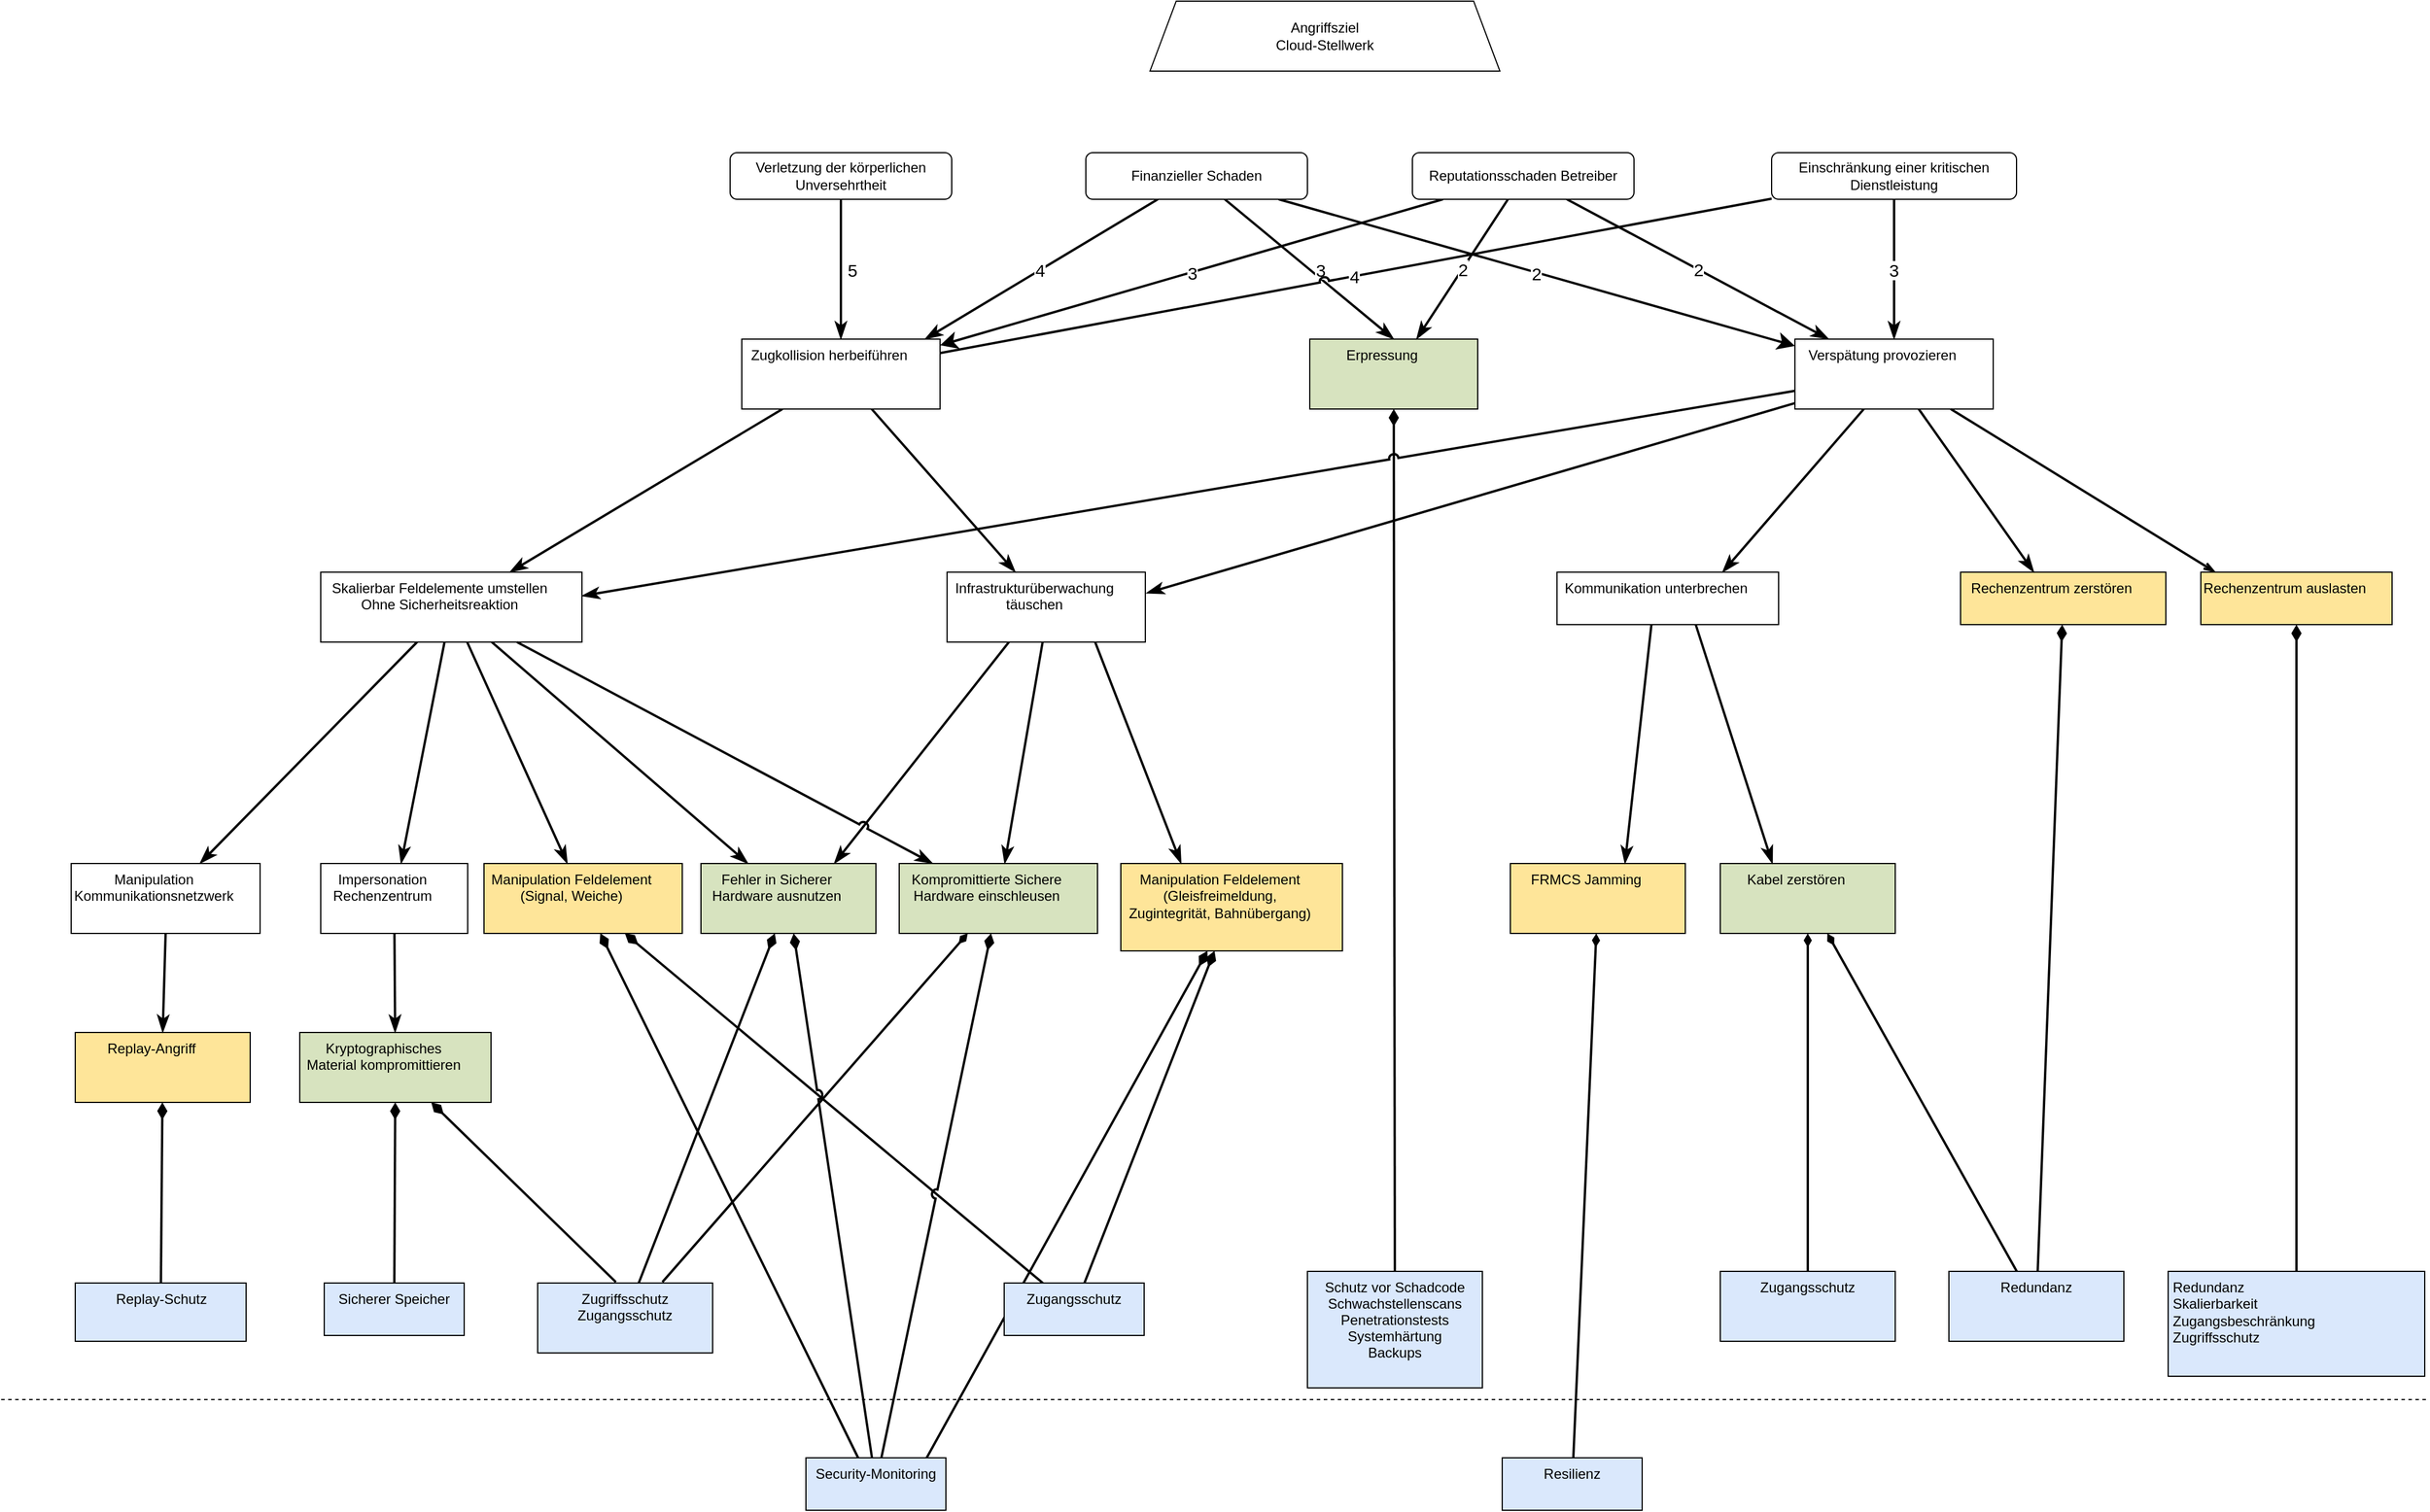 <mxfile compressed="false" version="19.0.2" type="device">
  <diagram name="Zeichenblatt-1" id="Zeichenblatt-1">
    <mxGraphModel dx="2188" dy="2672" grid="1" gridSize="10" guides="1" tooltips="1" connect="1" arrows="1" fold="1" page="1" pageScale="1" pageWidth="827" pageHeight="1169" math="0" shadow="0">
      <root>
        <object tooltip="" id="0">
          <ag_global_attributes>
            <ag_global_attribute name="Resources" value="" iconName="hammer" min="0" max="5" />
            <ag_global_attribute name="Knowledge" value="" iconName="lightbulb" min="0" max="5" />
            <ag_global_attribute name="Location" value="" iconName="map_pin_ellipse" min="0" max="1" />
            <ag_global_attribute name="Impact" value="" iconName="flame" min="0" max="5" />
          </ag_global_attributes>
          <ag_attributes />
          <ag_computed_attributes />
          <ag_aggregation_functions>
            <ag_aggregation_function name="default" id="6b1d22791hih8" default="activity_w;link" fn="function (collection) { &#xa;    var result = null; &#xa;    if (collection.childAttributes.length == 1) { &#xa;        result = collection.childAttributes[0].attributes;&#xa;        result._marking = collection.childAttributes[0].id;&#xa;    } else { &#xa;        var candidates = []; &#xa;        var worstValue = 0; &#xa;        collection.childAttributes.forEach(function(child) { &#xa;            var value = parseInt(child.computedAttribute); &#xa;            if (value &gt; worstValue) { &#xa;                worstValue = value; &#xa;                candidates = []; &#xa;                candidates.push(child); &#xa;            } else if (value == worstValue) { &#xa;                candidates.push(child); &#xa;            } &#xa;        }); &#xa;        var tiebreaker = function(candidates, name, max) { &#xa;            var min_value = max; &#xa;            candidates.forEach(function(node) { &#xa;                min_value = Math.min(min_value, node.attributes[name]); &#xa;            }); &#xa;            result = []; &#xa;            candidates.forEach(function(node) { &#xa;                if (node.attributes[name] == min_value) { &#xa;                    result.push(node); &#xa;                } &#xa;            }); &#xa;            return result; &#xa;        }; &#xa;        if (candidates.length &gt; 1) { &#xa;            candidates = tiebreaker(candidates, &quot;Resources&quot;, collection.globalAttributes[&quot;Resources&quot;].max); &#xa;            if (candidates.length &gt; 1) { &#xa;                candidates = tiebreaker(candidates, &quot;Knowledge&quot;, collection.globalAttributes[&quot;Knowledge&quot;].max); &#xa;            } &#xa;        } &#xa;        result = candidates[0].attributes;&#xa;        result._marking = candidates[0].id;&#xa;    } &#xa;    return result; &#xa;}" />
            <ag_aggregation_function name="AND" id="gf0d4f199018" default="and" fn="function (collection) { &#xa;    var result = {}; &#xa;    var ids = [];&#xa;    collection.childAttributes.forEach(function(child) { &#xa;    for (var attribute in child.attributes) { &#xa;            if (attribute in result) { &#xa;                result[attribute] += parseInt(child.attributes[attribute]); &#xa;            } else { &#xa;                result[attribute] = parseInt(child.attributes[attribute]); &#xa;            } &#xa;        }&#xa;        ids.push(child.id);&#xa;    }); &#xa;    for (var attribute in result) { &#xa;        if (attribute in collection.globalAttributes) { &#xa;            result[attribute] = Math.min(collection.globalAttributes[attribute].max, result[attribute]); &#xa;        } &#xa;    }&#xa;    result._marking = ids.join(&quot;;&quot;);&#xa;    return result; &#xa;}" />
            <ag_aggregation_function name="Security Control" id="73f575i0ghij5" default="activity_g;activity_y" fn="function (collection) { &#xa;    var result = {}; &#xa;    for (var attribute in collection.localAttributes) { &#xa;        result[attribute] = parseInt(collection.localAttributes[attribute]); &#xa;    } &#xa;    collection.childAttributes.forEach(function(child) { &#xa;        for (var attribute in child.attributes) { &#xa;            if (attribute in collection.globalAttributes) { &#xa;                if (attribute in result) { &#xa;                    result[attribute] += parseInt(child.attributes[attribute]); &#xa;                } &#xa;            } &#xa;        } &#xa;    }); &#xa;    for (var attribute in result) { &#xa;        if (attribute in collection.globalAttributes) { &#xa;            result[attribute] = Math.min(collection.globalAttributes[attribute].max, result[attribute]); &#xa;        } &#xa;    } &#xa;    return result; &#xa;}" />
            <ag_aggregation_function name="Risk" id="egf49jfgj408" default="consequence" fn="function (collection) {  &#xa;    var maxRisk = &quot;L&quot;; &#xa;    var matrix = [ &#xa;        [&quot;L&quot;, &quot;L&quot;, &quot;L&quot;, &quot;L&quot;, &quot;L&quot;], &#xa;        [&quot;L&quot;, &quot;L&quot;, &quot;M&quot;, &quot;M&quot;, &quot;M&quot;], &#xa;        [&quot;L&quot;, &quot;M&quot;, &quot;M&quot;, &quot;S&quot;, &quot;S&quot;], &#xa;        [&quot;L&quot;, &quot;M&quot;, &quot;S&quot;, &quot;V&quot;, &quot;V&quot;], &#xa;        [&quot;L&quot;, &quot;M&quot;, &quot;S&quot;, &quot;V&quot;, &quot;V&quot;], &#xa;    ];&#xa;    var updatedImpacts = [];&#xa;    var ids = [];&#xa; &#xa;    var compareRisk = function(risk1, risk2) { &#xa;        /*&#xa;        * Returns:&#xa;        *  - Null: if one of the parameters is not a character representing a risk&#xa;        *  - Negativ integer: if risk1 &lt; risk2&#xa;        *  - Zero: if risks are equal&#xa;        *  - Positive integer: if risk1 &gt; risk2&#xa;        */&#xa;        var values = [&quot;L&quot;, &quot;M&quot;, &quot;S&quot;, &quot;V&quot;]; &#xa;        var index_risk1 = values.indexOf(risk1); &#xa;        var index_risk2 = values.indexOf(risk2); &#xa; &#xa;        if (index_risk1 == -1 || index_risk2 == -1) { &#xa;            return null; &#xa;        } &#xa;        return index_risk1 - index_risk2; &#xa; &#xa;    } &#xa;     &#xa;    collection.childAttributes.forEach(function(child) {  &#xa;        var impact = 1;  &#xa;        if (child.edgeWeight !== null) {  &#xa;            impact = parseInt(child.edgeWeight);  &#xa;        }&#xa;        var _impact = parseInt(child.attributes._impact) || 0;&#xa;        impact = Math.max(impact - _impact, 1);&#xa;        updatedImpacts.push(child.id + &#39;:&#39; + impact);&#xa;        var af = parseInt(child.computedAttribute) || parseInt(child.attributes._af);&#xa;        risk = matrix[af - 1][impact - 1];&#xa;        result = compareRisk(risk, maxRisk);&#xa;        if (result &gt; 0) { &#xa;            maxRisk = risk;&#xa;            ids = [child.id];&#xa;        } else if (result == 0){&#xa;            ids.push(child.id);&#xa;        }&#xa;    });  &#xa;  &#xa;    var result = {&#39;_risk&#39;: maxRisk, &quot;_marking&quot;: ids.join(&quot;;&quot;)};&#xa;    if (updatedImpacts.length &gt; 0) {&#xa;        result._weight = updatedImpacts.join(&#39;;&#39;);&#xa;    }&#xa;    return result;&#xa;}" />
            <ag_aggregation_function name="Impact" id="3j7heb16d5f6" default="" fn="function(collection) {&#xa;    var impact = 0;&#xa;    var result = {}&#xa;    &#xa;    collection.childAttributes.forEach(function(child) {&#xa;        if (&quot;Impact&quot; in child.attributes) {&#xa;            impact += parseInt(child.attributes[&quot;Impact&quot;]);&#xa;        } else if (&quot;Resources&quot; in child.attributes &amp;&amp; &quot;Knowledge&quot; in child.attributes &amp;&amp; &quot;Location&quot; in child.attributes) {&#xa;            result._af = child.computedAttribute&#xa;            result._marking = child.id;&#xa;        }&#xa;    });&#xa;    result._impact = Math.min(impact, collection.globalAttributes[&quot;Impact&quot;].max);&#xa;    &#xa;    return result;&#xa;}" />
          </ag_aggregation_functions>
          <ag_computed_attributes_functions>
            <ag_computed_attributes_function name="default" id="dbg60ff69g9a" default="activity_w;activity_g;activity_y" fn="function (collection) { &#xa;    var colorMatrix = {&#xa;        5: {&quot;fillColor&quot;: &quot;#cc0000&quot;, &quot;fontColor&quot;: &quot;#ffffff&quot;},&#xa;        4: {&quot;fillColor&quot;: &quot;#ff4000&quot;, &quot;fontColor&quot;: &quot;#ffffff&quot;},&#xa;        3: {&quot;fillColor&quot;: &quot;#ffdd00&quot;, &quot;fontColor&quot;: &quot;#000000&quot;},&#xa;        2: {&quot;fillColor&quot;: &quot;#d4ff00&quot;, &quot;fontColor&quot;: &quot;#000000&quot;},&#xa;        1: {&quot;fillColor&quot;: &quot;#40ff00&quot;, &quot;fontColor&quot;: &quot;#000000&quot;}&#xa;    }&#xa;    var matrix = [ &#xa;        [5, 5, 4, 3, 2], &#xa;        [5, 4, 4, 3, 2], &#xa;        [5, 4, 4, 3, 2], &#xa;        [4, 3, 3, 2, 1], &#xa;        [3, 2, 2, 1, 1], &#xa;    ];&#xa;    var result = {};&#xa;    &#xa;    if (&quot;Knowledge&quot; in collection.cellAttributes &amp;&amp; &quot;Resources&quot; in collection.cellAttributes) {&#xa;        var knowledgeIndex = parseInt(collection.cellAttributes[&quot;Knowledge&quot;]) - 1; &#xa;        var resourcesIndex = parseInt(collection.cellAttributes[&quot;Resources&quot;]) - 1;&#xa;        &#xa;        var value = Math.min(5, &#xa;            Math.max(collection.globalAttributes[&quot;Location&quot;].max, &#xa;                Math.max( matrix[knowledgeIndex][resourcesIndex] - parseInt(collection.cellAttributes[&quot;Location&quot;])) &#xa;            ));&#xa;        result = colorMatrix[value] || result;&#xa;        result[&quot;value&quot;] = value;&#xa;    }&#xa;    &#xa;    return result;&#xa;}" />
            <ag_computed_attributes_function name="Risk" id="6c831697g9i0a" default="consequence" fn="function(collection){&#xa;    var riskMatrix = {&#xa;        &quot;V&quot;: {&quot;fillColor&quot;: &quot;#cc0000&quot;, &quot;fontColor&quot;: &quot;#ffffff&quot;},&#xa;        &quot;S&quot;: {&quot;fillColor&quot;: &quot;#ff4000&quot;, &quot;fontColor&quot;: &quot;#ffffff&quot;},&#xa;        &quot;M&quot;: {&quot;fillColor&quot;: &quot;#ffdd00&quot;, &quot;fontColor&quot;: &quot;#000000&quot;},&#xa;        &quot;L&quot;: {&quot;fillColor&quot;: &quot;#40ff00&quot;, &quot;fontColor&quot;: &quot;#000000&quot;},&#xa;    };&#xa;    var result = {};&#xa;    &#xa;    if (&quot;_risk&quot; in collection.cellAttributes) {&#xa;        var risk = collection.cellAttributes[&quot;_risk&quot;];&#xa;        result = riskMatrix[risk] || result;&#xa;        result[&quot;value&quot;] = risk;&#xa;    }&#xa;    &#xa;    return result; &#xa;}" />
          </ag_computed_attributes_functions>
          <mxCell />
        </object>
        <object label="Verbinder" id="1">
          <ag_attributes />
          <ag_computed_attributes />
          <mxCell style="" parent="0" />
        </object>
        <object label="Skalierbar Feldelemente umstellen&#xa;Ohne Sicherheitsreaktion" id="vUpLBa6X5mZJnKH7JWD7-17">
          <ag_attributes label="NaN" Resources="5" Knowledge="5" Location="0" _marking="vUpLBa6X5mZJnKH7JWD7-18" />
          <ag_computed_attributes fillColor="#40ff00" fontColor="#000000" value="1" />
          <ag_computed_attributes_function_reference ag_computed_attributes_function_reference="dbg60ff69g9a" />
          <ag_aggregation_function_reference ag_aggregation_function_reference="6b1d22791hih8" />
          <mxCell style="whiteSpace=wrap;shape=attackgraphs.node;verticalAlign=top;spacingRight=20;" parent="1" vertex="1">
            <mxGeometry x="454" y="-640" width="224" height="60" as="geometry" />
          </mxCell>
        </object>
        <object label="Manipulation Kommunikationsnetzwerk" Resources="" Knowledge="" Location="" id="vUpLBa6X5mZJnKH7JWD7-18">
          <ag_attributes label="NaN" Resources="5" Knowledge="5" Location="0" _marking="vUpLBa6X5mZJnKH7JWD7-23" />
          <ag_computed_attributes fillColor="#40ff00" fontColor="#000000" value="1" />
          <ag_computed_attributes_function_reference ag_computed_attributes_function_reference="dbg60ff69g9a" />
          <ag_aggregation_function_reference ag_aggregation_function_reference="6b1d22791hih8" />
          <mxCell style="whiteSpace=wrap;shape=attackgraphs.node;verticalAlign=top;spacingRight=20;" parent="1" vertex="1">
            <mxGeometry x="240" y="-390" width="162" height="60" as="geometry" />
          </mxCell>
        </object>
        <object label="Impersonation Rechenzentrum" Resources="" Knowledge="" Location="" id="vUpLBa6X5mZJnKH7JWD7-19">
          <ag_attributes label="NaN" Resources="5" Knowledge="5" Location="1" _marking="vUpLBa6X5mZJnKH7JWD7-21" />
          <ag_computed_attributes fillColor="#40ff00" fontColor="#000000" value="1" />
          <ag_computed_attributes_function_reference ag_computed_attributes_function_reference="dbg60ff69g9a" />
          <ag_aggregation_function_reference ag_aggregation_function_reference="6b1d22791hih8" />
          <mxCell style="whiteSpace=wrap;shape=attackgraphs.node;verticalAlign=top;spacingRight=20;" parent="1" vertex="1">
            <mxGeometry x="454" y="-390" width="126" height="60" as="geometry" />
          </mxCell>
        </object>
        <object id="ETMhu0fDtO1Yi5dX4Cxl-8">
          <ag_attributes />
          <ag_computed_attributes />
          <mxCell style="edgeStyle=none;rounded=0;orthogonalLoop=1;jettySize=auto;html=1;strokeWidth=2;entryX=0.373;entryY=0;entryDx=0;entryDy=0;entryPerimeter=0;endArrow=none;startArrow=diamondThin;startFill=1;endFill=0;startSize=9;endSize=9;spacingTop=0;spacingBottom=0;spacingLeft=0;spacingRight=0;strokeColor=#000000;" parent="1" source="vUpLBa6X5mZJnKH7JWD7-20" target="ETMhu0fDtO1Yi5dX4Cxl-1" edge="1">
            <mxGeometry relative="1" as="geometry" />
          </mxCell>
        </object>
        <object id="ETMhu0fDtO1Yi5dX4Cxl-11">
          <ag_attributes />
          <ag_computed_attributes />
          <mxCell style="edgeStyle=none;rounded=0;orthogonalLoop=1;jettySize=auto;html=1;strokeWidth=2;endArrow=none;startArrow=diamondThin;startFill=1;endFill=0;startSize=9;endSize=9;spacingTop=0;spacingBottom=0;spacingLeft=0;spacingRight=0;strokeColor=#000000;" parent="1" source="vUpLBa6X5mZJnKH7JWD7-20" target="ETMhu0fDtO1Yi5dX4Cxl-9" edge="1">
            <mxGeometry relative="1" as="geometry" />
          </mxCell>
        </object>
        <object label="Manipulation Feldelement&#xa;(Signal, Weiche)" Resources="3" Knowledge="3" Location="1" id="vUpLBa6X5mZJnKH7JWD7-20">
          <ag_attributes label="NaN" Resources="5" Knowledge="5" Location="1" />
          <ag_computed_attributes fillColor="#40ff00" fontColor="#000000" value="1" />
          <ag_computed_attributes_function_reference ag_computed_attributes_function_reference="dbg60ff69g9a" />
          <ag_aggregation_function_reference ag_aggregation_function_reference="73f575i0ghij5" />
          <mxCell style="fillColor=#fee599;whiteSpace=wrap;shape=attackgraphs.node;verticalAlign=top;spacingRight=20;" parent="1" vertex="1">
            <mxGeometry x="594" y="-390" width="170" height="60" as="geometry" />
          </mxCell>
        </object>
        <object id="ZVXYmEzYP_AJPGhxlmkq-7">
          <ag_attributes />
          <ag_computed_attributes />
          <mxCell style="edgeStyle=none;rounded=0;orthogonalLoop=1;jettySize=auto;html=1;strokeWidth=2;entryX=0.447;entryY=-0.013;entryDx=0;entryDy=0;entryPerimeter=0;endArrow=none;startArrow=diamondThin;startFill=1;endFill=0;startSize=9;endSize=9;spacingTop=0;spacingBottom=0;spacingLeft=0;spacingRight=0;strokeColor=#000000;" parent="1" source="vUpLBa6X5mZJnKH7JWD7-21" target="5KIEMbQEbxPHfrAZ8GCO-1" edge="1">
            <mxGeometry relative="1" as="geometry" />
          </mxCell>
        </object>
        <object id="ETMhu0fDtO1Yi5dX4Cxl-6">
          <ag_attributes />
          <ag_computed_attributes />
          <mxCell style="edgeStyle=none;rounded=0;orthogonalLoop=1;jettySize=auto;html=1;strokeWidth=2;endArrow=none;startArrow=diamondThin;startFill=1;endFill=0;startSize=9;endSize=9;spacingTop=0;spacingBottom=0;spacingLeft=0;spacingRight=0;strokeColor=#000000;" parent="1" source="vUpLBa6X5mZJnKH7JWD7-21" target="ETMhu0fDtO1Yi5dX4Cxl-5" edge="1">
            <mxGeometry relative="1" as="geometry" />
          </mxCell>
        </object>
        <object label="Kryptographisches Material kompromittieren" Resources="4" Knowledge="4" Location="0" id="vUpLBa6X5mZJnKH7JWD7-21">
          <ag_attributes label="NaN" Resources="5" Knowledge="5" Location="1" />
          <ag_computed_attributes fillColor="#40ff00" fontColor="#000000" value="1" />
          <ag_computed_attributes_function_reference ag_computed_attributes_function_reference="dbg60ff69g9a" />
          <ag_aggregation_function_reference ag_aggregation_function_reference="73f575i0ghij5" />
          <mxCell style="fillColor=#d7e3bf;whiteSpace=wrap;shape=attackgraphs.node;spacingRight=20;verticalAlign=top;" parent="1" vertex="1">
            <mxGeometry x="436" y="-245" width="164" height="60" as="geometry" />
          </mxCell>
        </object>
        <object id="ZVXYmEzYP_AJPGhxlmkq-11">
          <ag_attributes />
          <ag_computed_attributes />
          <mxCell style="edgeStyle=none;rounded=0;orthogonalLoop=1;jettySize=auto;html=1;strokeWidth=2;endArrow=none;startArrow=diamondThin;startSize=9;endSize=9;spacingTop=0;spacingBottom=0;spacingLeft=0;spacingRight=0;endFill=0;startFill=1;strokeColor=#000000;" parent="1" source="vUpLBa6X5mZJnKH7JWD7-23" target="ZVXYmEzYP_AJPGhxlmkq-9" edge="1">
            <mxGeometry relative="1" as="geometry" />
          </mxCell>
        </object>
        <object label="Replay-Angriff" Resources="3" Knowledge="3" Location="0" id="vUpLBa6X5mZJnKH7JWD7-23">
          <ag_attributes label="NaN" Resources="5" Knowledge="5" Location="0" />
          <ag_computed_attributes fillColor="#40ff00" fontColor="#000000" value="1" />
          <ag_computed_attributes_function_reference ag_computed_attributes_function_reference="dbg60ff69g9a" />
          <ag_aggregation_function_reference ag_aggregation_function_reference="73f575i0ghij5" />
          <mxCell style="fillColor=#fee599;whiteSpace=wrap;shape=attackgraphs.node;spacingRight=20;verticalAlign=top;" parent="1" vertex="1">
            <mxGeometry x="243.5" y="-245" width="150" height="60" as="geometry" />
          </mxCell>
        </object>
        <object label="Infrastrukturüberwachung täuschen" Resources="" Knowledge="" Location="" id="vUpLBa6X5mZJnKH7JWD7-24">
          <ag_attributes label="NaN" Resources="5" Knowledge="5" Location="0" _marking="vUpLBa6X5mZJnKH7JWD7-35" />
          <ag_computed_attributes fillColor="#40ff00" fontColor="#000000" value="1" />
          <ag_computed_attributes_function_reference ag_computed_attributes_function_reference="dbg60ff69g9a" />
          <ag_aggregation_function_reference ag_aggregation_function_reference="6b1d22791hih8" />
          <mxCell style="whiteSpace=wrap;shape=attackgraphs.node;verticalAlign=top;spacingRight=20;" parent="1" vertex="1">
            <mxGeometry x="991" y="-640" width="170" height="60" as="geometry" />
          </mxCell>
        </object>
        <object id="ETMhu0fDtO1Yi5dX4Cxl-7">
          <ag_attributes />
          <ag_computed_attributes />
          <mxCell style="edgeStyle=none;rounded=0;orthogonalLoop=1;jettySize=auto;html=1;strokeWidth=2;entryX=0.86;entryY=0.013;entryDx=0;entryDy=0;entryPerimeter=0;endArrow=none;startArrow=diamondThin;startFill=1;endFill=0;startSize=9;endSize=9;spacingTop=0;spacingBottom=0;spacingLeft=0;spacingRight=0;strokeColor=#000000;" parent="1" source="vUpLBa6X5mZJnKH7JWD7-25" target="ETMhu0fDtO1Yi5dX4Cxl-1" edge="1">
            <mxGeometry relative="1" as="geometry" />
          </mxCell>
        </object>
        <object id="ETMhu0fDtO1Yi5dX4Cxl-10">
          <ag_attributes />
          <ag_computed_attributes />
          <mxCell style="edgeStyle=none;rounded=0;orthogonalLoop=1;jettySize=auto;html=1;strokeWidth=2;endArrow=none;startArrow=diamondThin;startFill=1;endFill=0;startSize=9;endSize=9;spacingTop=0;spacingBottom=0;spacingLeft=0;spacingRight=0;strokeColor=#000000;" parent="1" source="vUpLBa6X5mZJnKH7JWD7-25" target="ETMhu0fDtO1Yi5dX4Cxl-9" edge="1">
            <mxGeometry relative="1" as="geometry" />
          </mxCell>
        </object>
        <object label="Manipulation Feldelement&#xa;(Gleisfreimeldung, Zugintegrität, Bahnübergang)" Resources="3" Knowledge="3" Location="1" id="vUpLBa6X5mZJnKH7JWD7-25">
          <ag_attributes label="NaN" Resources="5" Knowledge="5" Location="1" />
          <ag_computed_attributes fillColor="#40ff00" fontColor="#000000" value="1" />
          <ag_computed_attributes_function_reference ag_computed_attributes_function_reference="dbg60ff69g9a" />
          <ag_aggregation_function_reference ag_aggregation_function_reference="73f575i0ghij5" />
          <mxCell style="fillColor=#fee599;whiteSpace=wrap;shape=attackgraphs.node;verticalAlign=top;spacingRight=20;" parent="1" vertex="1">
            <mxGeometry x="1140" y="-390" width="190" height="75" as="geometry" />
          </mxCell>
        </object>
        <object label="Kommunikation unterbrechen" Resources="" Knowledge="" Location="" id="vUpLBa6X5mZJnKH7JWD7-26">
          <ag_attributes label="NaN" Knowledge="4" Resources="5" Location="1" _marking="vUpLBa6X5mZJnKH7JWD7-29" />
          <ag_computed_attributes fillColor="#40ff00" fontColor="#000000" value="1" />
          <ag_computed_attributes_function_reference ag_computed_attributes_function_reference="dbg60ff69g9a" />
          <ag_aggregation_function_reference ag_aggregation_function_reference="6b1d22791hih8" />
          <mxCell style="whiteSpace=wrap;shape=attackgraphs.node;spacingRight=20;verticalAlign=top;" parent="1" vertex="1">
            <mxGeometry x="1514" y="-640" width="190" height="45" as="geometry" />
          </mxCell>
        </object>
        <object id="3uWhjJXj1hLAOWgm0IXq-8">
          <ag_attributes />
          <ag_computed_attributes />
          <mxCell style="edgeStyle=none;rounded=0;orthogonalLoop=1;jettySize=auto;html=1;strokeWidth=2;endArrow=none;startArrow=diamondThin;startSize=9;endSize=9;spacingTop=0;spacingBottom=0;spacingLeft=0;spacingRight=0;endFill=0;startFill=1;strokeColor=#000000;" parent="1" source="vUpLBa6X5mZJnKH7JWD7-27" target="3uWhjJXj1hLAOWgm0IXq-1" edge="1">
            <mxGeometry relative="1" as="geometry" />
          </mxCell>
        </object>
        <object label="Rechenzentrum zerstören" Resources="2" Knowledge="2" Location="1" id="vUpLBa6X5mZJnKH7JWD7-27">
          <ag_attributes label="NaN" Resources="5" Knowledge="4" Location="1" />
          <ag_computed_attributes fillColor="#40ff00" fontColor="#000000" value="1" />
          <ag_computed_attributes_function_reference ag_computed_attributes_function_reference="dbg60ff69g9a" />
          <ag_aggregation_function_reference ag_aggregation_function_reference="73f575i0ghij5" />
          <mxCell style="fillColor=#fee599;whiteSpace=wrap;shape=attackgraphs.node;spacingRight=20;verticalAlign=top;" parent="1" vertex="1">
            <mxGeometry x="1860" y="-640" width="176" height="45" as="geometry" />
          </mxCell>
        </object>
        <object id="3uWhjJXj1hLAOWgm0IXq-5">
          <ag_attributes />
          <ag_computed_attributes />
          <mxCell style="edgeStyle=none;rounded=0;orthogonalLoop=1;jettySize=auto;html=1;strokeWidth=2;endArrow=none;startArrow=diamondThin;startFill=1;endFill=0;strokeColor=#000000;" parent="1" source="vUpLBa6X5mZJnKH7JWD7-28" target="3uWhjJXj1hLAOWgm0IXq-4" edge="1">
            <mxGeometry relative="1" as="geometry">
              <mxPoint x="1540" y="-140" as="targetPoint" />
            </mxGeometry>
          </mxCell>
        </object>
        <object label="FRMCS Jamming" Resources="2" Knowledge="2" Location="1" id="vUpLBa6X5mZJnKH7JWD7-28">
          <ag_attributes label="NaN" Resources="5" Knowledge="4" Location="1" />
          <ag_computed_attributes fillColor="#40ff00" fontColor="#000000" value="1" />
          <ag_computed_attributes_function_reference ag_computed_attributes_function_reference="dbg60ff69g9a" />
          <ag_aggregation_function_reference ag_aggregation_function_reference="73f575i0ghij5" />
          <mxCell style="fillColor=#fee599;whiteSpace=wrap;shape=attackgraphs.node;verticalAlign=top;spacingRight=20;" parent="1" vertex="1">
            <mxGeometry x="1474" y="-390" width="150" height="60" as="geometry" />
          </mxCell>
        </object>
        <object id="3uWhjJXj1hLAOWgm0IXq-2">
          <ag_attributes />
          <ag_computed_attributes />
          <mxCell style="rounded=0;orthogonalLoop=1;jettySize=auto;html=1;strokeWidth=2;endArrow=none;startArrow=diamondThin;startFill=1;endFill=0;strokeColor=#000000;" parent="1" source="vUpLBa6X5mZJnKH7JWD7-29" target="3uWhjJXj1hLAOWgm0IXq-1" edge="1">
            <mxGeometry relative="1" as="geometry" />
          </mxCell>
        </object>
        <object id="E_le5nDdO42Rsl0jmOGN-2">
          <ag_attributes />
          <ag_computed_attributes />
          <mxCell style="rounded=0;orthogonalLoop=1;jettySize=auto;html=1;strokeWidth=2;startArrow=diamondThin;startFill=1;endArrow=none;endFill=0;strokeColor=#000000;" parent="1" source="vUpLBa6X5mZJnKH7JWD7-29" target="E_le5nDdO42Rsl0jmOGN-1" edge="1">
            <mxGeometry relative="1" as="geometry" />
          </mxCell>
        </object>
        <object label="Kabel zerstören" Knowledge="1" Resources="1" Location="1" id="vUpLBa6X5mZJnKH7JWD7-29">
          <ag_attributes label="NaN" Knowledge="4" Resources="5" Location="1" />
          <ag_computed_attributes fillColor="#40ff00" fontColor="#000000" value="1" />
          <ag_computed_attributes_function_reference ag_computed_attributes_function_reference="dbg60ff69g9a" />
          <ag_aggregation_function_reference ag_aggregation_function_reference="73f575i0ghij5" />
          <mxCell style="fillColor=#d7e3bf;whiteSpace=wrap;shape=attackgraphs.node;verticalAlign=top;spacingRight=20;" parent="1" vertex="1">
            <mxGeometry x="1654" y="-390" width="150" height="60" as="geometry" />
          </mxCell>
        </object>
        <object id="ZVXYmEzYP_AJPGhxlmkq-2">
          <ag_attributes />
          <ag_computed_attributes />
          <mxCell style="rounded=0;orthogonalLoop=1;jettySize=auto;html=1;strokeWidth=2;endArrow=none;startArrow=diamondThin;startFill=1;endFill=0;startSize=9;endSize=9;spacingTop=0;spacingBottom=0;spacingLeft=0;spacingRight=0;strokeColor=#000000;" parent="1" source="vUpLBa6X5mZJnKH7JWD7-35" target="5KIEMbQEbxPHfrAZ8GCO-1" edge="1">
            <mxGeometry relative="1" as="geometry" />
          </mxCell>
        </object>
        <object id="ETMhu0fDtO1Yi5dX4Cxl-2">
          <ag_attributes />
          <ag_computed_attributes />
          <mxCell style="rounded=0;orthogonalLoop=1;jettySize=auto;html=1;strokeWidth=2;endArrow=none;startArrow=diamondThin;startFill=1;endFill=0;startSize=9;endSize=9;spacingTop=0;spacingBottom=0;spacingLeft=0;spacingRight=0;jumpStyle=arc;strokeColor=#000000;" parent="1" source="vUpLBa6X5mZJnKH7JWD7-35" target="ETMhu0fDtO1Yi5dX4Cxl-1" edge="1">
            <mxGeometry relative="1" as="geometry" />
          </mxCell>
        </object>
        <object label="Fehler in Sicherer Hardware ausnutzen" Resources="4" Knowledge="4" Location="0" id="vUpLBa6X5mZJnKH7JWD7-35">
          <ag_attributes label="NaN" Resources="5" Knowledge="5" Location="0" />
          <ag_computed_attributes fillColor="#40ff00" fontColor="#000000" value="1" />
          <ag_computed_attributes_function_reference ag_computed_attributes_function_reference="dbg60ff69g9a" />
          <ag_aggregation_function_reference ag_aggregation_function_reference="73f575i0ghij5" />
          <mxCell style="fillColor=#d7e3bf;whiteSpace=wrap;shape=attackgraphs.node;verticalAlign=top;spacingRight=20;" parent="1" vertex="1">
            <mxGeometry x="780" y="-390" width="150" height="60" as="geometry" />
          </mxCell>
        </object>
        <object id="ZVXYmEzYP_AJPGhxlmkq-6">
          <ag_attributes />
          <ag_computed_attributes />
          <mxCell style="edgeStyle=none;rounded=0;orthogonalLoop=1;jettySize=auto;html=1;strokeWidth=2;entryX=0.713;entryY=-0.013;entryDx=0;entryDy=0;entryPerimeter=0;startArrow=diamondThin;startFill=1;endArrow=none;endFill=0;strokeColor=#000000;" parent="1" source="vUpLBa6X5mZJnKH7JWD7-36" target="5KIEMbQEbxPHfrAZ8GCO-1" edge="1">
            <mxGeometry relative="1" as="geometry" />
          </mxCell>
        </object>
        <object id="ETMhu0fDtO1Yi5dX4Cxl-4">
          <ag_attributes />
          <ag_computed_attributes />
          <mxCell style="edgeStyle=none;rounded=0;orthogonalLoop=1;jettySize=auto;html=1;strokeWidth=2;endArrow=none;startArrow=diamondThin;startFill=1;endFill=0;startSize=9;endSize=9;spacingTop=0;spacingBottom=0;spacingLeft=0;spacingRight=0;jumpStyle=arc;strokeColor=#000000;" parent="1" source="vUpLBa6X5mZJnKH7JWD7-36" target="ETMhu0fDtO1Yi5dX4Cxl-1" edge="1">
            <mxGeometry relative="1" as="geometry" />
          </mxCell>
        </object>
        <object label="Kompromittierte Sichere Hardware einschleusen" Resources="3" Knowledge="3" Location="1" id="vUpLBa6X5mZJnKH7JWD7-36">
          <ag_attributes label="NaN" Resources="5" Knowledge="5" Location="1" />
          <ag_computed_attributes fillColor="#40ff00" fontColor="#000000" value="1" />
          <ag_computed_attributes_function_reference ag_computed_attributes_function_reference="dbg60ff69g9a" />
          <ag_aggregation_function_reference ag_aggregation_function_reference="73f575i0ghij5" />
          <mxCell style="fillColor=#d7e3bf;whiteSpace=wrap;shape=attackgraphs.node;verticalAlign=top;spacingRight=20;" parent="1" vertex="1">
            <mxGeometry x="950" y="-390" width="170" height="60" as="geometry" />
          </mxCell>
        </object>
        <object id="3uWhjJXj1hLAOWgm0IXq-7">
          <ag_attributes />
          <ag_computed_attributes />
          <mxCell style="edgeStyle=none;rounded=0;orthogonalLoop=1;jettySize=auto;html=1;strokeWidth=2;endArrow=none;startArrow=diamondThin;startSize=9;endSize=9;spacingTop=0;spacingBottom=0;spacingLeft=0;spacingRight=0;endFill=0;startFill=1;strokeColor=#000000;" parent="1" source="vUpLBa6X5mZJnKH7JWD7-37" target="3uWhjJXj1hLAOWgm0IXq-6" edge="1">
            <mxGeometry relative="1" as="geometry" />
          </mxCell>
        </object>
        <object label="Rechenzentrum auslasten" Resources="2" Knowledge="3" Location="0" id="vUpLBa6X5mZJnKH7JWD7-37">
          <ag_attributes label="NaN" Resources="5" Knowledge="4" Location="0" />
          <ag_computed_attributes fillColor="#40ff00" fontColor="#000000" value="1" />
          <ag_computed_attributes_function_reference ag_computed_attributes_function_reference="dbg60ff69g9a" />
          <ag_aggregation_function_reference ag_aggregation_function_reference="73f575i0ghij5" />
          <mxCell style="fillColor=#fee599;whiteSpace=wrap;shape=attackgraphs.node;spacingRight=20;verticalAlign=top;" parent="1" vertex="1">
            <mxGeometry x="2066" y="-640" width="164" height="45" as="geometry" />
          </mxCell>
        </object>
        <object label="Verspätung provozieren" Resources="" Knowledge="" Location="" id="vUpLBa6X5mZJnKH7JWD7-40">
          <ag_attributes label="NaN" Resources="5" Knowledge="4" Location="0" _marking="vUpLBa6X5mZJnKH7JWD7-37" />
          <ag_computed_attributes fillColor="#40ff00" fontColor="#000000" value="1" />
          <ag_computed_attributes_function_reference ag_computed_attributes_function_reference="dbg60ff69g9a" />
          <ag_aggregation_function_reference ag_aggregation_function_reference="6b1d22791hih8" />
          <mxCell style="whiteSpace=wrap;shape=attackgraphs.node;verticalAlign=top;spacingRight=20;" parent="1" vertex="1">
            <mxGeometry x="1718" y="-840" width="170" height="60" as="geometry" />
          </mxCell>
        </object>
        <object label="Verletzung der körperlichen Unversehrtheit" id="vUpLBa6X5mZJnKH7JWD7-41">
          <ag_attributes _risk="L" _marking="vUpLBa6X5mZJnKH7JWD7-39" _weight="vUpLBa6X5mZJnKH7JWD7-39:5" />
          <ag_computed_attributes fillColor="#40ff00" fontColor="#000000" value="L" />
          <ag_computed_attributes_function_reference ag_computed_attributes_function_reference="6c831697g9i0a" />
          <ag_aggregation_function_reference ag_aggregation_function_reference="egf49jfgj408" />
          <mxCell style="rounded=1;whiteSpace=wrap;shape=attackgraphs.node;" parent="1" vertex="1">
            <mxGeometry x="805" y="-1000" width="190" height="40" as="geometry" />
          </mxCell>
        </object>
        <object label="Einschränkung einer kritischen Dienstleistung" id="vUpLBa6X5mZJnKH7JWD7-42">
          <ag_attributes _risk="L" _marking="vUpLBa6X5mZJnKH7JWD7-39;vUpLBa6X5mZJnKH7JWD7-40" _weight="vUpLBa6X5mZJnKH7JWD7-39:4;vUpLBa6X5mZJnKH7JWD7-40:3" />
          <ag_computed_attributes fillColor="#40ff00" fontColor="#000000" value="L" />
          <ag_computed_attributes_function_reference ag_computed_attributes_function_reference="6c831697g9i0a" />
          <ag_aggregation_function_reference ag_aggregation_function_reference="egf49jfgj408" />
          <mxCell style="rounded=1;whiteSpace=wrap;shape=attackgraphs.node;" parent="1" vertex="1">
            <mxGeometry x="1698" y="-1000" width="210" height="40" as="geometry" />
          </mxCell>
        </object>
        <object id="ZVXYmEzYP_AJPGhxlmkq-4">
          <ag_attributes />
          <ag_computed_attributes />
          <mxCell style="edgeStyle=none;rounded=0;orthogonalLoop=1;jettySize=auto;html=1;strokeWidth=2;endArrow=none;startArrow=diamondThin;startSize=9;endSize=9;spacingTop=0;spacingBottom=0;spacingLeft=0;spacingRight=0;endFill=0;startFill=1;strokeColor=#000000;" parent="1" source="vUpLBa6X5mZJnKH7JWD7-43" target="ZVXYmEzYP_AJPGhxlmkq-3" edge="1">
            <mxGeometry relative="1" as="geometry">
              <mxPoint x="1374.05" y="-680" as="sourcePoint" />
            </mxGeometry>
          </mxCell>
        </object>
        <object label="Erpressung" Resources="1" Knowledge="2" Location="0" id="vUpLBa6X5mZJnKH7JWD7-43">
          <ag_attributes label="NaN" Resources="5" Knowledge="4" Location="0" />
          <ag_computed_attributes fillColor="#40ff00" fontColor="#000000" value="1" />
          <ag_computed_attributes_function_reference ag_computed_attributes_function_reference="dbg60ff69g9a" />
          <ag_aggregation_function_reference ag_aggregation_function_reference="73f575i0ghij5" />
          <mxCell style="fillColor=#d7e3bf;whiteSpace=wrap;shape=attackgraphs.node;verticalAlign=top;spacingRight=20;" parent="1" vertex="1">
            <mxGeometry x="1302" y="-840" width="144" height="60" as="geometry" />
          </mxCell>
        </object>
        <object id="vUpLBa6X5mZJnKH7JWD7-52">
          <ag_attributes />
          <ag_computed_attributes />
          <mxCell style="edgeStyle=none;startArrow=none;endArrow=classicThin;startSize=9;endSize=9;spacingTop=0;spacingBottom=0;spacingLeft=0;spacingRight=0;verticalAlign=middle;labelBackgroundColor=default;rounded=0;endFill=1;strokeWidth=2;startFill=0;strokeColor=#000000;" parent="1" source="vUpLBa6X5mZJnKH7JWD7-17" target="vUpLBa6X5mZJnKH7JWD7-18" edge="1">
            <mxGeometry relative="1" as="geometry">
              <mxPoint y="-1" as="offset" />
              <Array as="points" />
            </mxGeometry>
          </mxCell>
        </object>
        <object id="vUpLBa6X5mZJnKH7JWD7-53">
          <ag_attributes />
          <ag_computed_attributes />
          <mxCell style="edgeStyle=none;startArrow=none;endArrow=classicThin;startSize=9;endSize=9;spacingTop=0;spacingBottom=0;spacingLeft=0;spacingRight=0;verticalAlign=middle;labelBackgroundColor=default;rounded=0;endFill=1;strokeWidth=2;startFill=0;strokeColor=#000000;" parent="1" source="vUpLBa6X5mZJnKH7JWD7-17" target="vUpLBa6X5mZJnKH7JWD7-35" edge="1">
            <mxGeometry relative="1" as="geometry">
              <mxPoint as="offset" />
              <Array as="points" />
            </mxGeometry>
          </mxCell>
        </object>
        <object label="" id="vUpLBa6X5mZJnKH7JWD7-54">
          <ag_attributes />
          <ag_computed_attributes />
          <mxCell style="edgeStyle=none;startArrow=none;endArrow=classicThin;startSize=9;endSize=9;spacingTop=0;spacingBottom=0;spacingLeft=0;spacingRight=0;verticalAlign=middle;labelBackgroundColor=default;rounded=0;align=center;endFill=1;strokeWidth=2;startFill=0;strokeColor=#000000;" parent="1" source="vUpLBa6X5mZJnKH7JWD7-17" target="vUpLBa6X5mZJnKH7JWD7-20" edge="1">
            <mxGeometry relative="1" as="geometry">
              <mxPoint y="-1" as="offset" />
              <Array as="points" />
            </mxGeometry>
          </mxCell>
        </object>
        <object label="" id="vUpLBa6X5mZJnKH7JWD7-55">
          <ag_attributes />
          <ag_computed_attributes />
          <mxCell style="edgeStyle=none;startArrow=none;endArrow=classicThin;startSize=9;endSize=9;spacingTop=0;spacingBottom=0;spacingLeft=0;spacingRight=0;verticalAlign=middle;labelBackgroundColor=default;rounded=0;align=center;endFill=1;strokeWidth=2;startFill=0;strokeColor=#000000;" parent="1" source="vUpLBa6X5mZJnKH7JWD7-19" target="vUpLBa6X5mZJnKH7JWD7-21" edge="1">
            <mxGeometry relative="1" as="geometry">
              <mxPoint x="-6" y="-1" as="offset" />
              <Array as="points" />
            </mxGeometry>
          </mxCell>
        </object>
        <object label="3" id="vUpLBa6X5mZJnKH7JWD7-56">
          <ag_attributes />
          <ag_computed_attributes />
          <mxCell style="edgeStyle=none;startArrow=none;endArrow=classicThin;startSize=9;endSize=9;spacingTop=0;spacingBottom=0;spacingLeft=0;spacingRight=0;verticalAlign=middle;labelBackgroundColor=default;rounded=0;align=center;entryX=0.5;entryY=0;entryDx=0;entryDy=0;entryPerimeter=0;endFill=1;strokeWidth=2;startFill=0;fontSize=15;strokeColor=#000000;" parent="1" source="vUpLBa6X5mZJnKH7JWD7-38" target="vUpLBa6X5mZJnKH7JWD7-43" edge="1">
            <mxGeometry relative="1" as="geometry">
              <mxPoint x="10" as="offset" />
              <Array as="points" />
            </mxGeometry>
          </mxCell>
        </object>
        <object id="vUpLBa6X5mZJnKH7JWD7-57">
          <ag_attributes />
          <ag_computed_attributes />
          <mxCell style="edgeStyle=none;startArrow=none;endArrow=classicThin;startSize=9;endSize=9;spacingTop=0;spacingBottom=0;spacingLeft=0;spacingRight=0;verticalAlign=middle;labelBackgroundColor=default;rounded=0;entryX=1;entryY=0.34;entryDx=0;entryDy=0;entryPerimeter=0;jumpStyle=arc;endFill=1;strokeWidth=2;startFill=0;strokeColor=#000000;" parent="1" source="vUpLBa6X5mZJnKH7JWD7-40" target="vUpLBa6X5mZJnKH7JWD7-17" edge="1">
            <mxGeometry relative="1" as="geometry">
              <mxPoint y="-1" as="offset" />
              <Array as="points" />
            </mxGeometry>
          </mxCell>
        </object>
        <object id="vUpLBa6X5mZJnKH7JWD7-58">
          <ag_attributes />
          <ag_computed_attributes />
          <mxCell style="edgeStyle=none;startArrow=none;endArrow=classicThin;startSize=9;endSize=9;spacingTop=0;spacingBottom=0;spacingLeft=0;spacingRight=0;verticalAlign=middle;labelBackgroundColor=default;rounded=0;entryX=1.006;entryY=0.3;entryDx=0;entryDy=0;entryPerimeter=0;endFill=1;strokeWidth=2;startFill=0;strokeColor=#000000;" parent="1" source="vUpLBa6X5mZJnKH7JWD7-40" target="vUpLBa6X5mZJnKH7JWD7-24" edge="1">
            <mxGeometry relative="1" as="geometry">
              <mxPoint x="-1" as="offset" />
              <Array as="points" />
            </mxGeometry>
          </mxCell>
        </object>
        <object label="4" id="vUpLBa6X5mZJnKH7JWD7-59">
          <ag_attributes />
          <ag_computed_attributes />
          <mxCell style="edgeStyle=none;startArrow=none;endArrow=none;startSize=9;endSize=9;spacingTop=0;spacingBottom=0;spacingLeft=0;spacingRight=0;verticalAlign=middle;labelBackgroundColor=default;rounded=0;entryX=1;entryY=0.2;entryDx=0;entryDy=0;entryPerimeter=0;jumpStyle=arc;endFill=0;strokeWidth=2;startFill=0;fontSize=15;strokeColor=#000000;" parent="1" source="vUpLBa6X5mZJnKH7JWD7-42" target="vUpLBa6X5mZJnKH7JWD7-39" edge="1">
            <mxGeometry relative="1" as="geometry">
              <mxPoint x="-1" as="offset" />
              <Array as="points" />
            </mxGeometry>
          </mxCell>
        </object>
        <object label="3" id="vUpLBa6X5mZJnKH7JWD7-60">
          <ag_attributes />
          <ag_computed_attributes />
          <mxCell style="edgeStyle=none;startArrow=none;endArrow=classicThin;startSize=9;endSize=9;spacingTop=0;spacingBottom=0;spacingLeft=0;spacingRight=0;verticalAlign=middle;labelBackgroundColor=default;rounded=0;endFill=1;strokeWidth=2;startFill=0;fontSize=15;strokeColor=#000000;" parent="1" source="vUpLBa6X5mZJnKH7JWD7-42" target="vUpLBa6X5mZJnKH7JWD7-40" edge="1">
            <mxGeometry relative="1" as="geometry">
              <mxPoint as="offset" />
              <Array as="points" />
            </mxGeometry>
          </mxCell>
        </object>
        <object label="5" id="vUpLBa6X5mZJnKH7JWD7-61">
          <ag_attributes />
          <ag_computed_attributes />
          <mxCell style="edgeStyle=none;startArrow=none;endArrow=classicThin;startSize=9;endSize=9;spacingTop=0;spacingBottom=0;spacingLeft=0;spacingRight=0;verticalAlign=middle;labelBackgroundColor=default;rounded=0;endFill=1;strokeWidth=2;startFill=0;fontSize=15;strokeColor=#000000;" parent="1" source="vUpLBa6X5mZJnKH7JWD7-41" target="vUpLBa6X5mZJnKH7JWD7-39" edge="1">
            <mxGeometry relative="1" as="geometry">
              <mxPoint x="10" as="offset" />
              <Array as="points" />
              <mxPoint x="920" y="-970" as="sourcePoint" />
              <mxPoint x="900" y="-810" as="targetPoint" />
            </mxGeometry>
          </mxCell>
        </object>
        <object label="2" id="vUpLBa6X5mZJnKH7JWD7-62">
          <ag_attributes />
          <ag_computed_attributes />
          <mxCell style="edgeStyle=none;startArrow=none;endArrow=classic;startSize=9;endSize=9;spacingTop=0;spacingBottom=0;spacingLeft=0;spacingRight=0;verticalAlign=middle;labelBackgroundColor=default;rounded=0;endFill=1;strokeWidth=2;startFill=0;fontSize=15;strokeColor=#000000;" parent="1" source="vUpLBa6X5mZJnKH7JWD7-38" target="vUpLBa6X5mZJnKH7JWD7-40" edge="1">
            <mxGeometry relative="1" as="geometry">
              <mxPoint as="offset" />
              <Array as="points" />
            </mxGeometry>
          </mxCell>
        </object>
        <object label="4" id="vUpLBa6X5mZJnKH7JWD7-63">
          <ag_attributes />
          <ag_computed_attributes />
          <mxCell style="edgeStyle=none;startArrow=none;endArrow=classicThin;startSize=9;endSize=9;spacingTop=0;spacingBottom=0;spacingLeft=0;spacingRight=0;verticalAlign=middle;labelBackgroundColor=default;rounded=0;entryX=0.924;entryY=0;entryDx=0;entryDy=0;entryPerimeter=0;endFill=1;strokeWidth=2;startFill=0;fontSize=15;strokeColor=#000000;" parent="1" source="vUpLBa6X5mZJnKH7JWD7-38" target="vUpLBa6X5mZJnKH7JWD7-39" edge="1">
            <mxGeometry relative="1" as="geometry">
              <mxPoint x="-1" as="offset" />
              <Array as="points" />
            </mxGeometry>
          </mxCell>
        </object>
        <object label="" id="vUpLBa6X5mZJnKH7JWD7-64">
          <ag_attributes />
          <ag_computed_attributes />
          <mxCell style="edgeStyle=none;startArrow=none;endArrow=openThin;spacingTop=0;spacingBottom=0;spacingLeft=0;spacingRight=0;verticalAlign=middle;labelBackgroundColor=default;rounded=0;align=center;entryX=0.076;entryY=0;entryDx=0;entryDy=0;entryPerimeter=0;endFill=0;strokeWidth=2;startFill=0;strokeColor=#000000;" parent="1" source="vUpLBa6X5mZJnKH7JWD7-40" target="vUpLBa6X5mZJnKH7JWD7-37" edge="1">
            <mxGeometry relative="1" as="geometry">
              <mxPoint as="offset" />
              <Array as="points" />
              <mxPoint x="1888" y="-679.646" as="sourcePoint" />
            </mxGeometry>
          </mxCell>
        </object>
        <object label="" id="vUpLBa6X5mZJnKH7JWD7-65">
          <ag_attributes />
          <ag_computed_attributes />
          <mxCell style="edgeStyle=none;startArrow=none;endArrow=classicThin;startSize=9;endSize=9;spacingTop=0;spacingBottom=0;spacingLeft=0;spacingRight=0;verticalAlign=middle;labelBackgroundColor=default;rounded=0;align=center;exitX=0.312;exitY=1;exitDx=0;exitDy=0;exitPerimeter=0;entryX=0.762;entryY=0;entryDx=0;entryDy=0;entryPerimeter=0;endFill=1;strokeWidth=2;startFill=0;strokeColor=#000000;" parent="1" source="vUpLBa6X5mZJnKH7JWD7-24" target="vUpLBa6X5mZJnKH7JWD7-35" edge="1">
            <mxGeometry relative="1" as="geometry">
              <mxPoint x="-1" as="offset" />
              <Array as="points" />
            </mxGeometry>
          </mxCell>
        </object>
        <object label="" id="vUpLBa6X5mZJnKH7JWD7-66">
          <ag_attributes />
          <ag_computed_attributes />
          <mxCell style="edgeStyle=none;startArrow=none;endArrow=classicThin;startSize=9;endSize=9;spacingTop=0;spacingBottom=0;spacingLeft=0;spacingRight=0;verticalAlign=middle;labelBackgroundColor=default;rounded=0;align=center;exitX=0.482;exitY=1;exitDx=0;exitDy=0;exitPerimeter=0;entryX=0.532;entryY=0;entryDx=0;entryDy=0;entryPerimeter=0;endFill=1;strokeWidth=2;startFill=0;strokeColor=#000000;" parent="1" source="vUpLBa6X5mZJnKH7JWD7-24" target="vUpLBa6X5mZJnKH7JWD7-36" edge="1">
            <mxGeometry relative="1" as="geometry">
              <mxPoint x="-3" y="-1" as="offset" />
              <Array as="points" />
            </mxGeometry>
          </mxCell>
        </object>
        <object id="vUpLBa6X5mZJnKH7JWD7-67">
          <ag_attributes />
          <ag_computed_attributes />
          <mxCell style="edgeStyle=none;startArrow=none;endArrow=classicThin;startSize=9;endSize=9;spacingTop=0;spacingBottom=0;spacingLeft=0;spacingRight=0;verticalAlign=middle;labelBackgroundColor=default;rounded=0;jumpStyle=arc;endFill=1;strokeWidth=2;startFill=0;strokeColor=#000000;" parent="1" source="vUpLBa6X5mZJnKH7JWD7-17" target="vUpLBa6X5mZJnKH7JWD7-36" edge="1">
            <mxGeometry relative="1" as="geometry">
              <mxPoint as="offset" />
              <Array as="points" />
            </mxGeometry>
          </mxCell>
        </object>
        <object id="vUpLBa6X5mZJnKH7JWD7-68">
          <ag_attributes />
          <ag_computed_attributes />
          <mxCell style="edgeStyle=none;startArrow=none;endArrow=classicThin;startSize=9;endSize=9;spacingTop=0;spacingBottom=0;spacingLeft=0;spacingRight=0;verticalAlign=middle;labelBackgroundColor=default;rounded=0;endFill=1;strokeWidth=2;startFill=0;strokeColor=#000000;" parent="1" source="vUpLBa6X5mZJnKH7JWD7-17" target="vUpLBa6X5mZJnKH7JWD7-19" edge="1">
            <mxGeometry relative="1" as="geometry">
              <mxPoint as="offset" />
              <Array as="points" />
            </mxGeometry>
          </mxCell>
        </object>
        <object label="" id="vUpLBa6X5mZJnKH7JWD7-69">
          <ag_attributes />
          <ag_computed_attributes />
          <mxCell style="edgeStyle=none;startArrow=none;endArrow=classicThin;startSize=9;endSize=9;spacingTop=0;spacingBottom=0;spacingLeft=0;spacingRight=0;verticalAlign=middle;labelBackgroundColor=default;rounded=0;align=center;exitX=0.626;exitY=1;exitDx=0;exitDy=0;exitPerimeter=0;entryX=0.298;entryY=0;entryDx=0;entryDy=0;entryPerimeter=0;endFill=1;strokeWidth=2;startFill=0;strokeColor=#000000;" parent="1" source="vUpLBa6X5mZJnKH7JWD7-26" target="vUpLBa6X5mZJnKH7JWD7-29" edge="1">
            <mxGeometry relative="1" as="geometry">
              <mxPoint as="offset" />
              <Array as="points" />
            </mxGeometry>
          </mxCell>
        </object>
        <object label="" id="vUpLBa6X5mZJnKH7JWD7-70">
          <ag_attributes />
          <ag_computed_attributes />
          <mxCell style="edgeStyle=none;startArrow=none;endArrow=classicThin;startSize=9;endSize=9;spacingTop=0;spacingBottom=0;spacingLeft=0;spacingRight=0;verticalAlign=middle;labelBackgroundColor=default;rounded=0;align=center;exitX=0.426;exitY=1;exitDx=0;exitDy=0;exitPerimeter=0;entryX=0.655;entryY=0;entryDx=0;entryDy=0;entryPerimeter=0;endFill=1;strokeWidth=2;startFill=0;strokeColor=#000000;" parent="1" source="vUpLBa6X5mZJnKH7JWD7-26" target="vUpLBa6X5mZJnKH7JWD7-28" edge="1">
            <mxGeometry relative="1" as="geometry">
              <mxPoint x="-1" as="offset" />
              <Array as="points" />
            </mxGeometry>
          </mxCell>
        </object>
        <object label="" id="vUpLBa6X5mZJnKH7JWD7-71">
          <ag_attributes />
          <ag_computed_attributes />
          <mxCell style="edgeStyle=none;startArrow=none;endArrow=classicThin;startSize=9;endSize=9;spacingTop=0;spacingBottom=0;spacingLeft=0;spacingRight=0;verticalAlign=middle;labelBackgroundColor=default;rounded=0;align=center;entryX=0.357;entryY=0;entryDx=0;entryDy=0;entryPerimeter=0;endFill=1;strokeWidth=2;startFill=0;strokeColor=#000000;" parent="1" source="vUpLBa6X5mZJnKH7JWD7-40" target="vUpLBa6X5mZJnKH7JWD7-27" edge="1">
            <mxGeometry relative="1" as="geometry">
              <mxPoint as="offset" />
              <Array as="points" />
              <mxPoint x="1854.952" y="-670.5" as="sourcePoint" />
            </mxGeometry>
          </mxCell>
        </object>
        <object label="" id="vUpLBa6X5mZJnKH7JWD7-72">
          <ag_attributes />
          <ag_computed_attributes />
          <mxCell style="edgeStyle=none;startArrow=none;endArrow=classicThin;startSize=9;endSize=9;spacingTop=0;spacingBottom=0;spacingLeft=0;spacingRight=0;verticalAlign=middle;labelBackgroundColor=default;rounded=0;align=center;entryX=0.747;entryY=0;entryDx=0;entryDy=0;entryPerimeter=0;endFill=1;strokeWidth=2;startFill=0;strokeColor=#000000;" parent="1" source="vUpLBa6X5mZJnKH7JWD7-40" target="vUpLBa6X5mZJnKH7JWD7-26" edge="1">
            <mxGeometry relative="1" as="geometry">
              <mxPoint x="-1" as="offset" />
              <Array as="points" />
              <mxPoint x="1739.283" y="-670.5" as="sourcePoint" />
            </mxGeometry>
          </mxCell>
        </object>
        <object label="" id="vUpLBa6X5mZJnKH7JWD7-73">
          <ag_attributes />
          <ag_computed_attributes />
          <mxCell style="edgeStyle=none;startArrow=none;endArrow=classicThin;startSize=9;endSize=9;spacingTop=0;spacingBottom=0;spacingLeft=0;spacingRight=0;verticalAlign=middle;labelBackgroundColor=default;rounded=0;align=center;exitX=0.747;exitY=1;exitDx=0;exitDy=0;exitPerimeter=0;entryX=0.272;entryY=0;entryDx=0;entryDy=0;entryPerimeter=0;endFill=1;strokeWidth=2;startFill=0;strokeColor=#000000;" parent="1" source="vUpLBa6X5mZJnKH7JWD7-24" target="vUpLBa6X5mZJnKH7JWD7-25" edge="1">
            <mxGeometry relative="1" as="geometry">
              <mxPoint as="offset" />
              <Array as="points" />
            </mxGeometry>
          </mxCell>
        </object>
        <object id="vUpLBa6X5mZJnKH7JWD7-74">
          <ag_attributes />
          <ag_computed_attributes />
          <mxCell style="edgeStyle=none;startArrow=none;endArrow=classicThin;startSize=9;endSize=9;spacingTop=0;spacingBottom=0;spacingLeft=0;spacingRight=0;verticalAlign=middle;labelBackgroundColor=default;rounded=0;endFill=1;strokeWidth=2;startFill=0;strokeColor=#000000;" parent="1" source="vUpLBa6X5mZJnKH7JWD7-39" target="vUpLBa6X5mZJnKH7JWD7-24" edge="1">
            <mxGeometry relative="1" as="geometry">
              <mxPoint x="-1" y="-1" as="offset" />
              <Array as="points" />
              <mxPoint x="940" y="-680" as="sourcePoint" />
            </mxGeometry>
          </mxCell>
        </object>
        <object label="" id="vUpLBa6X5mZJnKH7JWD7-75">
          <ag_attributes />
          <ag_computed_attributes />
          <mxCell style="edgeStyle=none;startArrow=none;endArrow=classicThin;startSize=9;endSize=9;spacingTop=0;spacingBottom=0;spacingLeft=0;spacingRight=0;verticalAlign=middle;labelBackgroundColor=default;rounded=0;align=center;exitX=0.5;exitY=1;exitDx=0;exitDy=0;exitPerimeter=0;entryX=0.5;entryY=0;entryDx=0;entryDy=0;entryPerimeter=0;endFill=1;strokeWidth=2;startFill=0;strokeColor=#000000;" parent="1" source="vUpLBa6X5mZJnKH7JWD7-18" target="vUpLBa6X5mZJnKH7JWD7-23" edge="1">
            <mxGeometry relative="1" as="geometry">
              <mxPoint x="-10" as="offset" />
              <Array as="points" />
            </mxGeometry>
          </mxCell>
        </object>
        <object id="vUpLBa6X5mZJnKH7JWD7-76">
          <ag_attributes />
          <ag_computed_attributes />
          <mxCell style="edgeStyle=none;startArrow=none;endArrow=classicThin;startSize=9;endSize=9;spacingTop=0;spacingBottom=0;spacingLeft=0;spacingRight=0;verticalAlign=middle;labelBackgroundColor=default;rounded=0;endFill=1;strokeWidth=2;startFill=0;strokeColor=#000000;" parent="1" source="vUpLBa6X5mZJnKH7JWD7-39" target="vUpLBa6X5mZJnKH7JWD7-17" edge="1">
            <mxGeometry relative="1" as="geometry">
              <mxPoint y="-1" as="offset" />
              <Array as="points" />
              <mxPoint x="820" y="-680" as="sourcePoint" />
            </mxGeometry>
          </mxCell>
        </object>
        <object label="Angriffsziel&#xa;Cloud-Stellwerk" id="QO6YM6yXwNM-NFO-U2gJ-1">
          <ag_attributes />
          <ag_computed_attributes />
          <mxCell style="whiteSpace=wrap;shape=trapezoid;size=0.075;" parent="1" vertex="1">
            <mxGeometry x="1165" y="-1130" width="300" height="60" as="geometry" />
          </mxCell>
        </object>
        <object label="Finanzieller Schaden" id="vUpLBa6X5mZJnKH7JWD7-38">
          <ag_attributes _risk="L" _marking="vUpLBa6X5mZJnKH7JWD7-43;vUpLBa6X5mZJnKH7JWD7-40;vUpLBa6X5mZJnKH7JWD7-39" _weight="vUpLBa6X5mZJnKH7JWD7-43:3;vUpLBa6X5mZJnKH7JWD7-40:2;vUpLBa6X5mZJnKH7JWD7-39:4" />
          <ag_computed_attributes fillColor="#40ff00" fontColor="#000000" value="L" />
          <ag_computed_attributes_function_reference ag_computed_attributes_function_reference="6c831697g9i0a" />
          <ag_aggregation_function_reference ag_aggregation_function_reference="egf49jfgj408" />
          <mxCell style="rounded=1;whiteSpace=wrap;shape=attackgraphs.node;" parent="1" vertex="1">
            <mxGeometry x="1110" y="-1000" width="190" height="40" as="geometry" />
          </mxCell>
        </object>
        <object label="3" id="vsxWry4C87c9WAQc7QS0-2">
          <ag_attributes />
          <ag_computed_attributes />
          <mxCell style="edgeStyle=none;rounded=0;orthogonalLoop=1;jettySize=auto;html=1;strokeWidth=2;endArrow=classic;startArrow=none;startSize=9;endSize=9;spacingTop=0;spacingBottom=0;spacingLeft=0;spacingRight=0;endFill=1;startFill=0;fontSize=15;strokeColor=#000000;" parent="1" source="vsxWry4C87c9WAQc7QS0-1" target="vUpLBa6X5mZJnKH7JWD7-39" edge="1">
            <mxGeometry relative="1" as="geometry" />
          </mxCell>
        </object>
        <object label="2" id="vsxWry4C87c9WAQc7QS0-3">
          <ag_attributes />
          <ag_computed_attributes />
          <mxCell style="edgeStyle=none;rounded=0;orthogonalLoop=1;jettySize=auto;html=1;strokeWidth=2;endArrow=classicThin;startArrow=none;startSize=9;endSize=9;spacingTop=0;spacingBottom=0;spacingLeft=0;spacingRight=0;endFill=1;startFill=0;fontSize=15;strokeColor=#000000;" parent="1" source="vsxWry4C87c9WAQc7QS0-1" target="vUpLBa6X5mZJnKH7JWD7-43" edge="1">
            <mxGeometry relative="1" as="geometry" />
          </mxCell>
        </object>
        <object label="2" id="vsxWry4C87c9WAQc7QS0-4">
          <ag_attributes />
          <ag_computed_attributes />
          <mxCell style="edgeStyle=none;rounded=0;orthogonalLoop=1;jettySize=auto;html=1;strokeWidth=2;endArrow=classicThin;startArrow=none;startSize=9;endSize=9;spacingTop=0;spacingBottom=0;spacingLeft=0;spacingRight=0;endFill=1;startFill=0;fontSize=15;strokeColor=#000000;" parent="1" source="vsxWry4C87c9WAQc7QS0-1" target="vUpLBa6X5mZJnKH7JWD7-40" edge="1">
            <mxGeometry relative="1" as="geometry" />
          </mxCell>
        </object>
        <object label="Reputationsschaden Betreiber" id="vsxWry4C87c9WAQc7QS0-1">
          <ag_attributes _risk="L" _marking="vUpLBa6X5mZJnKH7JWD7-39;vUpLBa6X5mZJnKH7JWD7-43;vUpLBa6X5mZJnKH7JWD7-40" _weight="vUpLBa6X5mZJnKH7JWD7-39:3;vUpLBa6X5mZJnKH7JWD7-43:2;vUpLBa6X5mZJnKH7JWD7-40:2" />
          <ag_computed_attributes fillColor="#40ff00" fontColor="#000000" value="L" />
          <ag_computed_attributes_function_reference ag_computed_attributes_function_reference="6c831697g9i0a" />
          <ag_aggregation_function_reference ag_aggregation_function_reference="egf49jfgj408" />
          <mxCell style="rounded=1;whiteSpace=wrap;shape=attackgraphs.node;" parent="1" vertex="1">
            <mxGeometry x="1390" y="-1000" width="190" height="40" as="geometry" />
          </mxCell>
        </object>
        <object label="Zugkollision herbeiführen" Resources="" Knowledge="" Location="" id="vUpLBa6X5mZJnKH7JWD7-39">
          <ag_attributes label="NaN" Resources="5" Knowledge="5" Location="0" _marking="vUpLBa6X5mZJnKH7JWD7-24" />
          <ag_computed_attributes fillColor="#40ff00" fontColor="#000000" value="1" />
          <ag_computed_attributes_function_reference ag_computed_attributes_function_reference="dbg60ff69g9a" />
          <ag_aggregation_function_reference ag_aggregation_function_reference="6b1d22791hih8" />
          <mxCell style="whiteSpace=wrap;shape=attackgraphs.node;verticalAlign=top;spacingRight=20;" parent="1" vertex="1">
            <mxGeometry x="815" y="-840" width="170" height="60" as="geometry" />
          </mxCell>
        </object>
        <object label="Zugriffsschutz&#xa;Zugangsschutz" Resources="1" Knowledge="1" Location="0" id="5KIEMbQEbxPHfrAZ8GCO-1">
          <ag_attributes />
          <ag_computed_attributes />
          <mxCell style="shape=attackgraphs.node;fillColor=#DAE8FC;verticalAlign=top;" parent="1" vertex="1">
            <mxGeometry x="640" y="-30" width="150" height="60" as="geometry" />
          </mxCell>
        </object>
        <object label="Redundanz" Resources="3" Knowledge="2" Location="0" id="3uWhjJXj1hLAOWgm0IXq-1">
          <ag_attributes />
          <ag_computed_attributes />
          <mxCell style="shape=attackgraphs.node;fillColor=#DAE8FC;verticalAlign=top;" parent="1" vertex="1">
            <mxGeometry x="1850" y="-40" width="150" height="60" as="geometry" />
          </mxCell>
        </object>
        <object label="Resilienz" Resources="3" Knowledge="2" Location="0" id="3uWhjJXj1hLAOWgm0IXq-4">
          <ag_attributes />
          <ag_computed_attributes />
          <mxCell style="shape=attackgraphs.node;fillColor=#DAE8FC" parent="1" vertex="1">
            <mxGeometry x="1467" y="120" width="120" height="45" as="geometry" />
          </mxCell>
        </object>
        <object label="Redundanz&#xa;Skalierbarkeit&#xa;Zugangsbeschränkung&#xa;Zugriffsschutz" Resources="3" Knowledge="1" Location="0" id="3uWhjJXj1hLAOWgm0IXq-6">
          <ag_attributes />
          <ag_computed_attributes />
          <mxCell style="shape=attackgraphs.node;fillColor=#DAE8FC;verticalAlign=top;align=left;spacingLeft=2;whiteSpace=wrap;" parent="1" vertex="1">
            <mxGeometry x="2038" y="-40" width="220" height="90" as="geometry" />
          </mxCell>
        </object>
        <object label="Schutz vor Schadcode&#xa;Schwachstellenscans&#xa;Penetrationstests&#xa;Systemhärtung&#xa;Backups" Resources="4" Knowledge="2" Location="0" id="ZVXYmEzYP_AJPGhxlmkq-3">
          <ag_attributes />
          <ag_computed_attributes />
          <mxCell style="shape=attackgraphs.node;fillColor=#DAE8FC;verticalAlign=top;" parent="1" vertex="1">
            <mxGeometry x="1300" y="-40" width="150" height="100" as="geometry" />
          </mxCell>
        </object>
        <object label="Replay-Schutz" Resources="2" Knowledge="2" Location="0" id="ZVXYmEzYP_AJPGhxlmkq-9">
          <ag_attributes />
          <ag_computed_attributes />
          <mxCell style="shape=attackgraphs.node;fillColor=#DAE8FC;verticalAlign=top;whiteSpace=wrap;" parent="1" vertex="1">
            <mxGeometry x="243.5" y="-30" width="146.5" height="50" as="geometry" />
          </mxCell>
        </object>
        <object label="" id="cdKFcXAmgzkw1FBSCr1U-3">
          <ag_attributes />
          <ag_computed_attributes />
          <mxCell style="endArrow=none;dashed=1;html=1;rounded=0;strokeWidth=1;strokeColor=#000000;" parent="1" edge="1">
            <mxGeometry width="50" height="50" relative="1" as="geometry">
              <mxPoint x="180" y="70" as="sourcePoint" />
              <mxPoint x="2260" y="70" as="targetPoint" />
            </mxGeometry>
          </mxCell>
        </object>
        <object label="Zugangsschutz" Resources="1" Knowledge="1" Location="0" id="E_le5nDdO42Rsl0jmOGN-1">
          <ag_attributes />
          <ag_computed_attributes />
          <mxCell style="shape=attackgraphs.node;fillColor=#DAE8FC;verticalAlign=top;" parent="1" vertex="1">
            <mxGeometry x="1654" y="-40" width="150" height="60" as="geometry" />
          </mxCell>
        </object>
        <object label="Security-Monitoring" Resources="1" Knowledge="1" Location="0" id="ETMhu0fDtO1Yi5dX4Cxl-1">
          <ag_attributes />
          <ag_computed_attributes />
          <mxCell style="shape=attackgraphs.node;fillColor=#DAE8FC;verticalAlign=top;" parent="1" vertex="1">
            <mxGeometry x="870" y="120" width="120" height="45" as="geometry" />
          </mxCell>
        </object>
        <object label="Sicherer Speicher" Resources="2" Knowledge="2" Location="1" id="ETMhu0fDtO1Yi5dX4Cxl-5">
          <ag_attributes />
          <ag_computed_attributes />
          <mxCell style="shape=attackgraphs.node;fillColor=#DAE8FC;verticalAlign=top;" parent="1" vertex="1">
            <mxGeometry x="457" y="-30" width="120" height="45" as="geometry" />
          </mxCell>
        </object>
        <object label="Zugangsschutz" Resources="1" Knowledge="1" Location="0" id="ETMhu0fDtO1Yi5dX4Cxl-9">
          <ag_attributes />
          <ag_computed_attributes />
          <mxCell style="shape=attackgraphs.node;fillColor=#DAE8FC;verticalAlign=top;" parent="1" vertex="1">
            <mxGeometry x="1040" y="-30" width="120" height="45" as="geometry" />
          </mxCell>
        </object>
        <object label="Resilienz" Resources="3" Knowledge="2" Location="0" id="WtK6NQJGHgGDNpcNGOOI-1">
          <ag_attributes />
          <ag_computed_attributes />
          <mxCell style="shape=attackgraphs.node;fillColor=#DAE8FC;verticalAlign=top;" parent="1" vertex="1">
            <mxGeometry x="1467" y="120" width="120" height="45" as="geometry" />
          </mxCell>
        </object>
      </root>
    </mxGraphModel>
  </diagram>
</mxfile>
